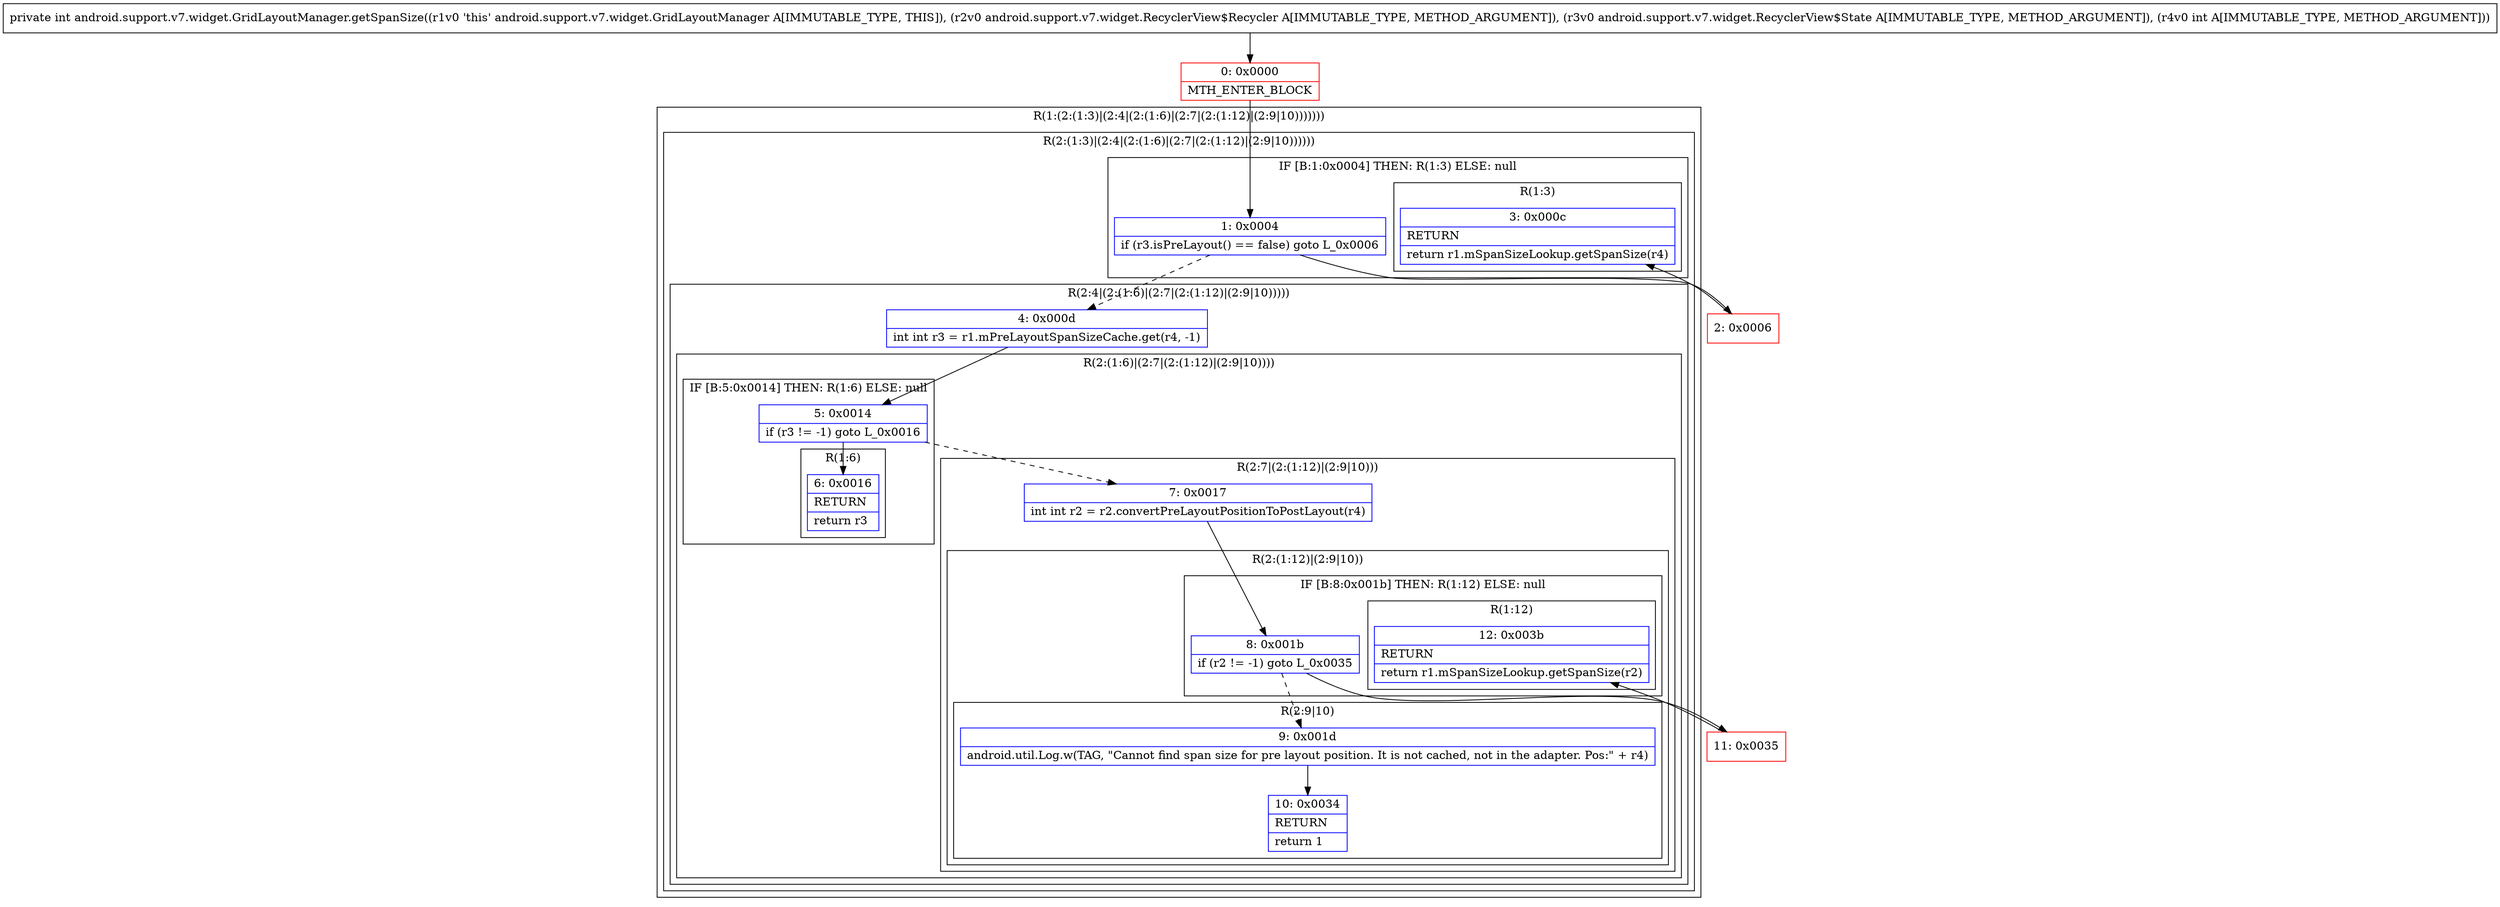 digraph "CFG forandroid.support.v7.widget.GridLayoutManager.getSpanSize(Landroid\/support\/v7\/widget\/RecyclerView$Recycler;Landroid\/support\/v7\/widget\/RecyclerView$State;I)I" {
subgraph cluster_Region_293683147 {
label = "R(1:(2:(1:3)|(2:4|(2:(1:6)|(2:7|(2:(1:12)|(2:9|10)))))))";
node [shape=record,color=blue];
subgraph cluster_Region_1499297745 {
label = "R(2:(1:3)|(2:4|(2:(1:6)|(2:7|(2:(1:12)|(2:9|10))))))";
node [shape=record,color=blue];
subgraph cluster_IfRegion_138030182 {
label = "IF [B:1:0x0004] THEN: R(1:3) ELSE: null";
node [shape=record,color=blue];
Node_1 [shape=record,label="{1\:\ 0x0004|if (r3.isPreLayout() == false) goto L_0x0006\l}"];
subgraph cluster_Region_79323157 {
label = "R(1:3)";
node [shape=record,color=blue];
Node_3 [shape=record,label="{3\:\ 0x000c|RETURN\l|return r1.mSpanSizeLookup.getSpanSize(r4)\l}"];
}
}
subgraph cluster_Region_1106587684 {
label = "R(2:4|(2:(1:6)|(2:7|(2:(1:12)|(2:9|10)))))";
node [shape=record,color=blue];
Node_4 [shape=record,label="{4\:\ 0x000d|int int r3 = r1.mPreLayoutSpanSizeCache.get(r4, \-1)\l}"];
subgraph cluster_Region_475887662 {
label = "R(2:(1:6)|(2:7|(2:(1:12)|(2:9|10))))";
node [shape=record,color=blue];
subgraph cluster_IfRegion_316820212 {
label = "IF [B:5:0x0014] THEN: R(1:6) ELSE: null";
node [shape=record,color=blue];
Node_5 [shape=record,label="{5\:\ 0x0014|if (r3 != \-1) goto L_0x0016\l}"];
subgraph cluster_Region_551313808 {
label = "R(1:6)";
node [shape=record,color=blue];
Node_6 [shape=record,label="{6\:\ 0x0016|RETURN\l|return r3\l}"];
}
}
subgraph cluster_Region_320911186 {
label = "R(2:7|(2:(1:12)|(2:9|10)))";
node [shape=record,color=blue];
Node_7 [shape=record,label="{7\:\ 0x0017|int int r2 = r2.convertPreLayoutPositionToPostLayout(r4)\l}"];
subgraph cluster_Region_772568971 {
label = "R(2:(1:12)|(2:9|10))";
node [shape=record,color=blue];
subgraph cluster_IfRegion_2075971842 {
label = "IF [B:8:0x001b] THEN: R(1:12) ELSE: null";
node [shape=record,color=blue];
Node_8 [shape=record,label="{8\:\ 0x001b|if (r2 != \-1) goto L_0x0035\l}"];
subgraph cluster_Region_2072613227 {
label = "R(1:12)";
node [shape=record,color=blue];
Node_12 [shape=record,label="{12\:\ 0x003b|RETURN\l|return r1.mSpanSizeLookup.getSpanSize(r2)\l}"];
}
}
subgraph cluster_Region_2005677872 {
label = "R(2:9|10)";
node [shape=record,color=blue];
Node_9 [shape=record,label="{9\:\ 0x001d|android.util.Log.w(TAG, \"Cannot find span size for pre layout position. It is not cached, not in the adapter. Pos:\" + r4)\l}"];
Node_10 [shape=record,label="{10\:\ 0x0034|RETURN\l|return 1\l}"];
}
}
}
}
}
}
}
Node_0 [shape=record,color=red,label="{0\:\ 0x0000|MTH_ENTER_BLOCK\l}"];
Node_2 [shape=record,color=red,label="{2\:\ 0x0006}"];
Node_11 [shape=record,color=red,label="{11\:\ 0x0035}"];
MethodNode[shape=record,label="{private int android.support.v7.widget.GridLayoutManager.getSpanSize((r1v0 'this' android.support.v7.widget.GridLayoutManager A[IMMUTABLE_TYPE, THIS]), (r2v0 android.support.v7.widget.RecyclerView$Recycler A[IMMUTABLE_TYPE, METHOD_ARGUMENT]), (r3v0 android.support.v7.widget.RecyclerView$State A[IMMUTABLE_TYPE, METHOD_ARGUMENT]), (r4v0 int A[IMMUTABLE_TYPE, METHOD_ARGUMENT])) }"];
MethodNode -> Node_0;
Node_1 -> Node_2;
Node_1 -> Node_4[style=dashed];
Node_4 -> Node_5;
Node_5 -> Node_6;
Node_5 -> Node_7[style=dashed];
Node_7 -> Node_8;
Node_8 -> Node_9[style=dashed];
Node_8 -> Node_11;
Node_9 -> Node_10;
Node_0 -> Node_1;
Node_2 -> Node_3;
Node_11 -> Node_12;
}

